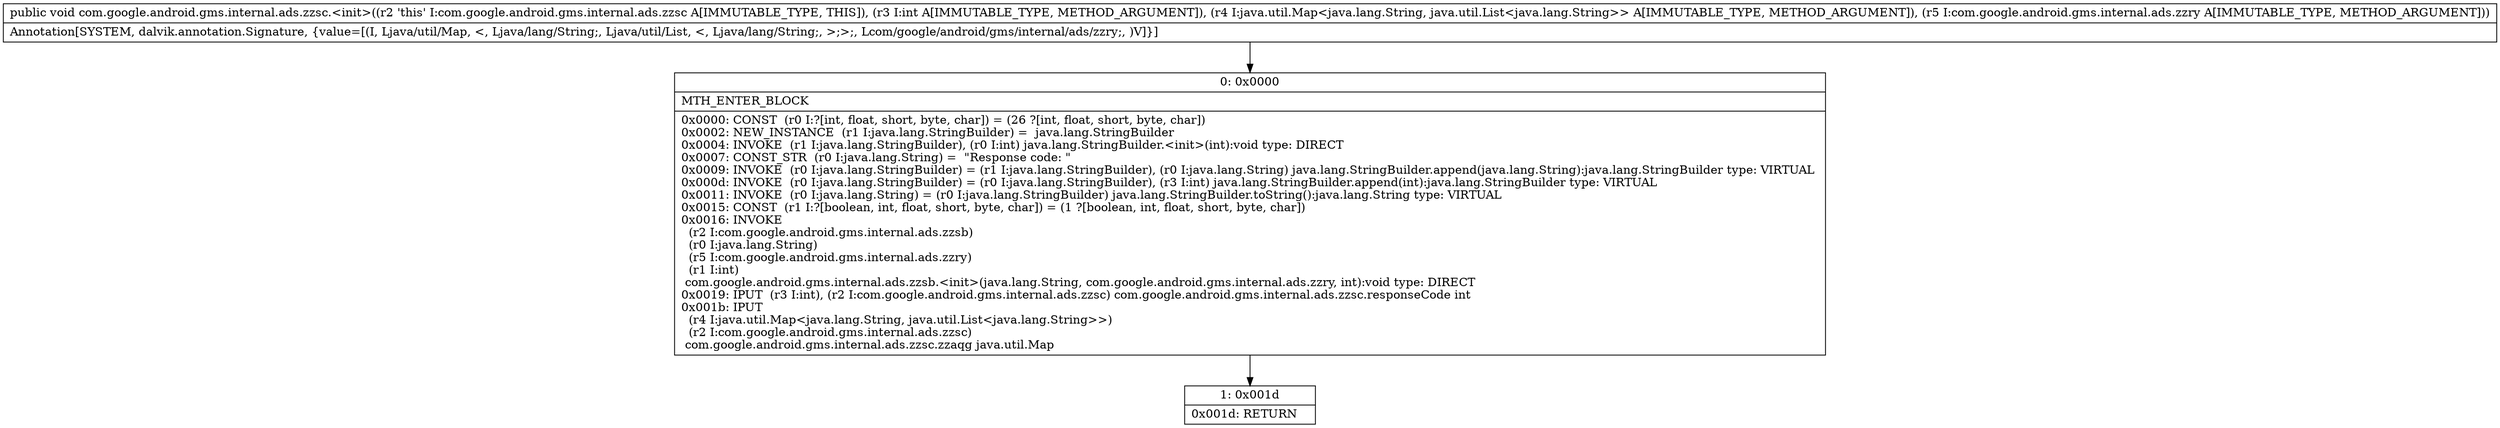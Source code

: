 digraph "CFG forcom.google.android.gms.internal.ads.zzsc.\<init\>(ILjava\/util\/Map;Lcom\/google\/android\/gms\/internal\/ads\/zzry;)V" {
Node_0 [shape=record,label="{0\:\ 0x0000|MTH_ENTER_BLOCK\l|0x0000: CONST  (r0 I:?[int, float, short, byte, char]) = (26 ?[int, float, short, byte, char]) \l0x0002: NEW_INSTANCE  (r1 I:java.lang.StringBuilder) =  java.lang.StringBuilder \l0x0004: INVOKE  (r1 I:java.lang.StringBuilder), (r0 I:int) java.lang.StringBuilder.\<init\>(int):void type: DIRECT \l0x0007: CONST_STR  (r0 I:java.lang.String) =  \"Response code: \" \l0x0009: INVOKE  (r0 I:java.lang.StringBuilder) = (r1 I:java.lang.StringBuilder), (r0 I:java.lang.String) java.lang.StringBuilder.append(java.lang.String):java.lang.StringBuilder type: VIRTUAL \l0x000d: INVOKE  (r0 I:java.lang.StringBuilder) = (r0 I:java.lang.StringBuilder), (r3 I:int) java.lang.StringBuilder.append(int):java.lang.StringBuilder type: VIRTUAL \l0x0011: INVOKE  (r0 I:java.lang.String) = (r0 I:java.lang.StringBuilder) java.lang.StringBuilder.toString():java.lang.String type: VIRTUAL \l0x0015: CONST  (r1 I:?[boolean, int, float, short, byte, char]) = (1 ?[boolean, int, float, short, byte, char]) \l0x0016: INVOKE  \l  (r2 I:com.google.android.gms.internal.ads.zzsb)\l  (r0 I:java.lang.String)\l  (r5 I:com.google.android.gms.internal.ads.zzry)\l  (r1 I:int)\l com.google.android.gms.internal.ads.zzsb.\<init\>(java.lang.String, com.google.android.gms.internal.ads.zzry, int):void type: DIRECT \l0x0019: IPUT  (r3 I:int), (r2 I:com.google.android.gms.internal.ads.zzsc) com.google.android.gms.internal.ads.zzsc.responseCode int \l0x001b: IPUT  \l  (r4 I:java.util.Map\<java.lang.String, java.util.List\<java.lang.String\>\>)\l  (r2 I:com.google.android.gms.internal.ads.zzsc)\l com.google.android.gms.internal.ads.zzsc.zzaqg java.util.Map \l}"];
Node_1 [shape=record,label="{1\:\ 0x001d|0x001d: RETURN   \l}"];
MethodNode[shape=record,label="{public void com.google.android.gms.internal.ads.zzsc.\<init\>((r2 'this' I:com.google.android.gms.internal.ads.zzsc A[IMMUTABLE_TYPE, THIS]), (r3 I:int A[IMMUTABLE_TYPE, METHOD_ARGUMENT]), (r4 I:java.util.Map\<java.lang.String, java.util.List\<java.lang.String\>\> A[IMMUTABLE_TYPE, METHOD_ARGUMENT]), (r5 I:com.google.android.gms.internal.ads.zzry A[IMMUTABLE_TYPE, METHOD_ARGUMENT]))  | Annotation[SYSTEM, dalvik.annotation.Signature, \{value=[(I, Ljava\/util\/Map, \<, Ljava\/lang\/String;, Ljava\/util\/List, \<, Ljava\/lang\/String;, \>;\>;, Lcom\/google\/android\/gms\/internal\/ads\/zzry;, )V]\}]\l}"];
MethodNode -> Node_0;
Node_0 -> Node_1;
}

